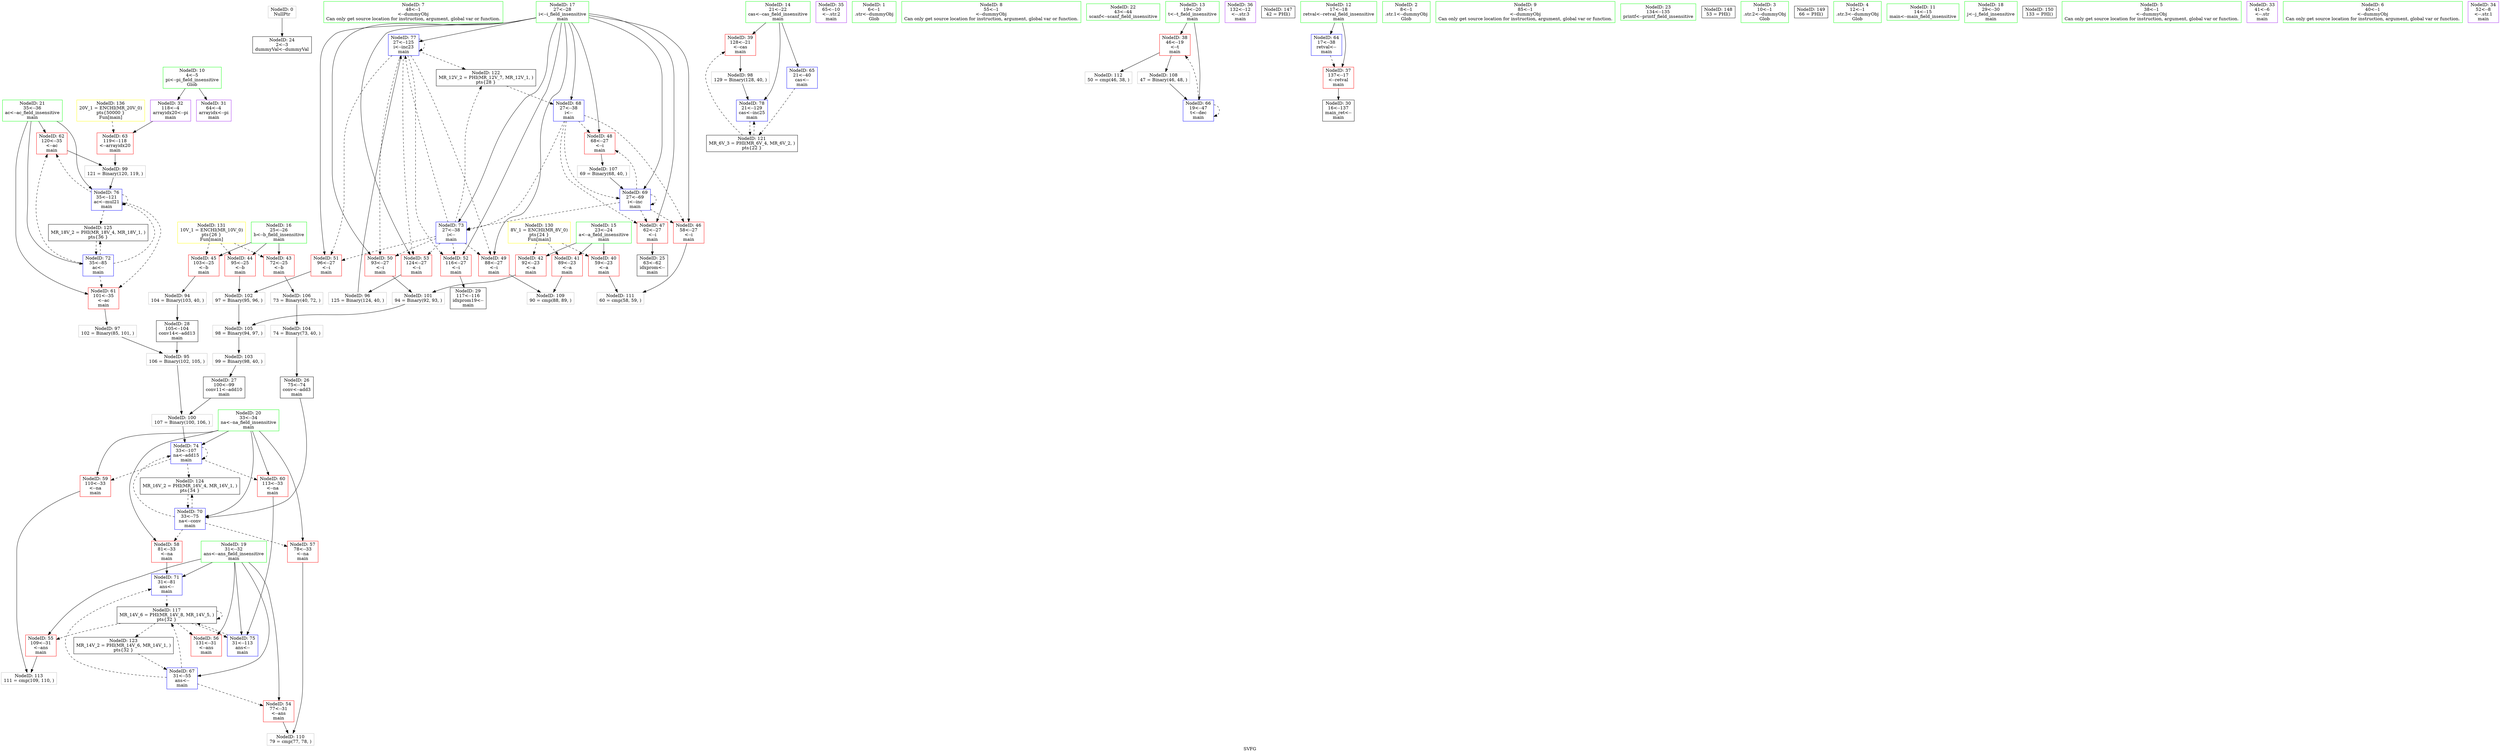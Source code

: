 digraph "SVFG" {
	label="SVFG";

	Node0x55a4801fd390 [shape=record,color=grey,label="{NodeID: 0\nNullPtr}"];
	Node0x55a4801fd390 -> Node0x55a480213240[style=solid];
	Node0x55a480212480 [shape=record,color=green,label="{NodeID: 7\n48\<--1\n\<--dummyObj\nCan only get source location for instruction, argument, global var or function.}"];
	Node0x55a480214830 [shape=record,color=grey,label="{NodeID: 97\n102 = Binary(85, 101, )\n}"];
	Node0x55a480214830 -> Node0x55a480217be0[style=solid];
	Node0x55a480212af0 [shape=record,color=green,label="{NodeID: 14\n21\<--22\ncas\<--cas_field_insensitive\nmain\n}"];
	Node0x55a480212af0 -> Node0x55a480213ea0[style=solid];
	Node0x55a480212af0 -> Node0x55a4802163e0[style=solid];
	Node0x55a480212af0 -> Node0x55a480216e70[style=solid];
	Node0x55a480219170 [shape=record,color=grey,label="{NodeID: 104\n74 = Binary(73, 40, )\n}"];
	Node0x55a480219170 -> Node0x55a480213410[style=solid];
	Node0x55a480212fa0 [shape=record,color=green,label="{NodeID: 21\n35\<--36\nac\<--ac_field_insensitive\nmain\n}"];
	Node0x55a480212fa0 -> Node0x55a4802160a0[style=solid];
	Node0x55a480212fa0 -> Node0x55a480216170[style=solid];
	Node0x55a480212fa0 -> Node0x55a480216990[style=solid];
	Node0x55a480212fa0 -> Node0x55a480216cd0[style=solid];
	Node0x55a480219bf0 [shape=record,color=grey,label="{NodeID: 111\n60 = cmp(58, 59, )\n}"];
	Node0x55a4802135b0 [shape=record,color=black,label="{NodeID: 28\n105\<--104\nconv14\<--add13\nmain\n}"];
	Node0x55a4802135b0 -> Node0x55a480217be0[style=solid];
	Node0x55a480213b60 [shape=record,color=purple,label="{NodeID: 35\n65\<--10\n\<--.str.2\nmain\n}"];
	Node0x55a4802216f0 [shape=record,color=black,label="{NodeID: 125\nMR_18V_2 = PHI(MR_18V_4, MR_18V_1, )\npts\{36 \}\n}"];
	Node0x55a4802216f0 -> Node0x55a480216990[style=dashed];
	Node0x55a480214110 [shape=record,color=red,label="{NodeID: 42\n92\<--23\n\<--a\nmain\n}"];
	Node0x55a480214110 -> Node0x55a480218cf0[style=solid];
	Node0x55a4802156e0 [shape=record,color=red,label="{NodeID: 49\n88\<--27\n\<--i\nmain\n}"];
	Node0x55a4802156e0 -> Node0x55a4802198f0[style=solid];
	Node0x55a480215c90 [shape=record,color=red,label="{NodeID: 56\n131\<--31\n\<--ans\nmain\n}"];
	Node0x55a480216240 [shape=record,color=red,label="{NodeID: 63\n119\<--118\n\<--arrayidx20\nmain\n}"];
	Node0x55a480216240 -> Node0x55a480214b30[style=solid];
	Node0x55a4802167f0 [shape=record,color=blue,label="{NodeID: 70\n33\<--75\nna\<--conv\nmain\n}"];
	Node0x55a4802167f0 -> Node0x55a480215d60[style=dashed];
	Node0x55a4802167f0 -> Node0x55a480215e30[style=dashed];
	Node0x55a4802167f0 -> Node0x55a480216b30[style=dashed];
	Node0x55a4802167f0 -> Node0x55a4802211f0[style=dashed];
	Node0x55a480216da0 [shape=record,color=blue,label="{NodeID: 77\n27\<--125\ni\<--inc23\nmain\n}"];
	Node0x55a480216da0 -> Node0x55a4802156e0[style=dashed];
	Node0x55a480216da0 -> Node0x55a4802157b0[style=dashed];
	Node0x55a480216da0 -> Node0x55a480215880[style=dashed];
	Node0x55a480216da0 -> Node0x55a480215950[style=dashed];
	Node0x55a480216da0 -> Node0x55a480215a20[style=dashed];
	Node0x55a480216da0 -> Node0x55a480216da0[style=dashed];
	Node0x55a480216da0 -> Node0x55a4802207f0[style=dashed];
	Node0x55a4801fc5e0 [shape=record,color=green,label="{NodeID: 1\n6\<--1\n.str\<--dummyObj\nGlob }"];
	Node0x55a480212510 [shape=record,color=green,label="{NodeID: 8\n55\<--1\n\<--dummyObj\nCan only get source location for instruction, argument, global var or function.}"];
	Node0x55a4802149b0 [shape=record,color=grey,label="{NodeID: 98\n129 = Binary(128, 40, )\n}"];
	Node0x55a4802149b0 -> Node0x55a480216e70[style=solid];
	Node0x55a480212b80 [shape=record,color=green,label="{NodeID: 15\n23\<--24\na\<--a_field_insensitive\nmain\n}"];
	Node0x55a480212b80 -> Node0x55a480213f70[style=solid];
	Node0x55a480212b80 -> Node0x55a480214040[style=solid];
	Node0x55a480212b80 -> Node0x55a480214110[style=solid];
	Node0x55a4802192f0 [shape=record,color=grey,label="{NodeID: 105\n98 = Binary(94, 97, )\n}"];
	Node0x55a4802192f0 -> Node0x55a480218ff0[style=solid];
	Node0x55a480213070 [shape=record,color=green,label="{NodeID: 22\n43\<--44\nscanf\<--scanf_field_insensitive\n}"];
	Node0x55a480219d70 [shape=record,color=grey,label="{NodeID: 112\n50 = cmp(46, 38, )\n}"];
	Node0x55a480213680 [shape=record,color=black,label="{NodeID: 29\n117\<--116\nidxprom19\<--\nmain\n}"];
	Node0x55a480213c30 [shape=record,color=purple,label="{NodeID: 36\n132\<--12\n\<--.str.3\nmain\n}"];
	Node0x55a4802141e0 [shape=record,color=red,label="{NodeID: 43\n72\<--25\n\<--b\nmain\n}"];
	Node0x55a4802141e0 -> Node0x55a480219470[style=solid];
	Node0x55a4802157b0 [shape=record,color=red,label="{NodeID: 50\n93\<--27\n\<--i\nmain\n}"];
	Node0x55a4802157b0 -> Node0x55a480218cf0[style=solid];
	Node0x55a480215d60 [shape=record,color=red,label="{NodeID: 57\n78\<--33\n\<--na\nmain\n}"];
	Node0x55a480215d60 -> Node0x55a480219a70[style=solid];
	Node0x55a4800b1ba0 [shape=record,color=black,label="{NodeID: 147\n42 = PHI()\n}"];
	Node0x55a480216310 [shape=record,color=blue,label="{NodeID: 64\n17\<--38\nretval\<--\nmain\n}"];
	Node0x55a480216310 -> Node0x55a480213d00[style=dashed];
	Node0x55a4802168c0 [shape=record,color=blue,label="{NodeID: 71\n31\<--81\nans\<--\nmain\n}"];
	Node0x55a4802168c0 -> Node0x55a48021eef0[style=dashed];
	Node0x55a480216e70 [shape=record,color=blue,label="{NodeID: 78\n21\<--129\ncas\<--inc25\nmain\n}"];
	Node0x55a480216e70 -> Node0x55a4802202f0[style=dashed];
	Node0x55a4801fc100 [shape=record,color=green,label="{NodeID: 2\n8\<--1\n.str.1\<--dummyObj\nGlob }"];
	Node0x55a4802125a0 [shape=record,color=green,label="{NodeID: 9\n85\<--1\n\<--dummyObj\nCan only get source location for instruction, argument, global var or function.}"];
	Node0x55a480214b30 [shape=record,color=grey,label="{NodeID: 99\n121 = Binary(120, 119, )\n}"];
	Node0x55a480214b30 -> Node0x55a480216cd0[style=solid];
	Node0x55a480212c10 [shape=record,color=green,label="{NodeID: 16\n25\<--26\nb\<--b_field_insensitive\nmain\n}"];
	Node0x55a480212c10 -> Node0x55a4802141e0[style=solid];
	Node0x55a480212c10 -> Node0x55a4802142b0[style=solid];
	Node0x55a480212c10 -> Node0x55a480214380[style=solid];
	Node0x55a480219470 [shape=record,color=grey,label="{NodeID: 106\n73 = Binary(40, 72, )\n}"];
	Node0x55a480219470 -> Node0x55a480219170[style=solid];
	Node0x55a480213140 [shape=record,color=green,label="{NodeID: 23\n134\<--135\nprintf\<--printf_field_insensitive\n}"];
	Node0x55a480219ef0 [shape=record,color=grey,label="{NodeID: 113\n111 = cmp(109, 110, )\n}"];
	Node0x55a480213750 [shape=record,color=black,label="{NodeID: 30\n16\<--137\nmain_ret\<--\nmain\n}"];
	Node0x55a480213d00 [shape=record,color=red,label="{NodeID: 37\n137\<--17\n\<--retval\nmain\n}"];
	Node0x55a480213d00 -> Node0x55a480213750[style=solid];
	Node0x55a4802142b0 [shape=record,color=red,label="{NodeID: 44\n95\<--25\n\<--b\nmain\n}"];
	Node0x55a4802142b0 -> Node0x55a480218e70[style=solid];
	Node0x55a480215880 [shape=record,color=red,label="{NodeID: 51\n96\<--27\n\<--i\nmain\n}"];
	Node0x55a480215880 -> Node0x55a480218e70[style=solid];
	Node0x55a480215e30 [shape=record,color=red,label="{NodeID: 58\n81\<--33\n\<--na\nmain\n}"];
	Node0x55a480215e30 -> Node0x55a4802168c0[style=solid];
	Node0x55a4800b56d0 [shape=record,color=black,label="{NodeID: 148\n53 = PHI()\n}"];
	Node0x55a4802163e0 [shape=record,color=blue,label="{NodeID: 65\n21\<--40\ncas\<--\nmain\n}"];
	Node0x55a4802163e0 -> Node0x55a4802202f0[style=dashed];
	Node0x55a480216990 [shape=record,color=blue,label="{NodeID: 72\n35\<--85\nac\<--\nmain\n}"];
	Node0x55a480216990 -> Node0x55a4802160a0[style=dashed];
	Node0x55a480216990 -> Node0x55a480216170[style=dashed];
	Node0x55a480216990 -> Node0x55a480216cd0[style=dashed];
	Node0x55a480216990 -> Node0x55a4802216f0[style=dashed];
	Node0x55a480212140 [shape=record,color=green,label="{NodeID: 3\n10\<--1\n.str.2\<--dummyObj\nGlob }"];
	Node0x55a4801fc6d0 [shape=record,color=green,label="{NodeID: 10\n4\<--5\npi\<--pi_field_insensitive\nGlob }"];
	Node0x55a4801fc6d0 -> Node0x55a480213820[style=solid];
	Node0x55a4801fc6d0 -> Node0x55a4802138f0[style=solid];
	Node0x55a480214cb0 [shape=record,color=grey,label="{NodeID: 100\n107 = Binary(100, 106, )\n}"];
	Node0x55a480214cb0 -> Node0x55a480216b30[style=solid];
	Node0x55a480212ca0 [shape=record,color=green,label="{NodeID: 17\n27\<--28\ni\<--i_field_insensitive\nmain\n}"];
	Node0x55a480212ca0 -> Node0x55a480214450[style=solid];
	Node0x55a480212ca0 -> Node0x55a480214520[style=solid];
	Node0x55a480212ca0 -> Node0x55a480215610[style=solid];
	Node0x55a480212ca0 -> Node0x55a4802156e0[style=solid];
	Node0x55a480212ca0 -> Node0x55a4802157b0[style=solid];
	Node0x55a480212ca0 -> Node0x55a480215880[style=solid];
	Node0x55a480212ca0 -> Node0x55a480215950[style=solid];
	Node0x55a480212ca0 -> Node0x55a480215a20[style=solid];
	Node0x55a480212ca0 -> Node0x55a480216650[style=solid];
	Node0x55a480212ca0 -> Node0x55a480216720[style=solid];
	Node0x55a480212ca0 -> Node0x55a480216a60[style=solid];
	Node0x55a480212ca0 -> Node0x55a480216da0[style=solid];
	Node0x55a4802195f0 [shape=record,color=grey,label="{NodeID: 107\n69 = Binary(68, 40, )\n}"];
	Node0x55a4802195f0 -> Node0x55a480216720[style=solid];
	Node0x55a480213240 [shape=record,color=black,label="{NodeID: 24\n2\<--3\ndummyVal\<--dummyVal\n}"];
	Node0x55a480213820 [shape=record,color=purple,label="{NodeID: 31\n64\<--4\narrayidx\<--pi\nmain\n}"];
	Node0x55a4802202f0 [shape=record,color=black,label="{NodeID: 121\nMR_6V_3 = PHI(MR_6V_4, MR_6V_2, )\npts\{22 \}\n}"];
	Node0x55a4802202f0 -> Node0x55a480213ea0[style=dashed];
	Node0x55a4802202f0 -> Node0x55a480216e70[style=dashed];
	Node0x55a480213dd0 [shape=record,color=red,label="{NodeID: 38\n46\<--19\n\<--t\nmain\n}"];
	Node0x55a480213dd0 -> Node0x55a480219770[style=solid];
	Node0x55a480213dd0 -> Node0x55a480219d70[style=solid];
	Node0x55a480214380 [shape=record,color=red,label="{NodeID: 45\n103\<--25\n\<--b\nmain\n}"];
	Node0x55a480214380 -> Node0x55a480217a60[style=solid];
	Node0x55a480215950 [shape=record,color=red,label="{NodeID: 52\n116\<--27\n\<--i\nmain\n}"];
	Node0x55a480215950 -> Node0x55a480213680[style=solid];
	Node0x55a480215f00 [shape=record,color=red,label="{NodeID: 59\n110\<--33\n\<--na\nmain\n}"];
	Node0x55a480215f00 -> Node0x55a480219ef0[style=solid];
	Node0x55a48022a240 [shape=record,color=black,label="{NodeID: 149\n66 = PHI()\n}"];
	Node0x55a4802164b0 [shape=record,color=blue,label="{NodeID: 66\n19\<--47\nt\<--dec\nmain\n}"];
	Node0x55a4802164b0 -> Node0x55a480213dd0[style=dashed];
	Node0x55a4802164b0 -> Node0x55a4802164b0[style=dashed];
	Node0x55a480216a60 [shape=record,color=blue,label="{NodeID: 73\n27\<--38\ni\<--\nmain\n}"];
	Node0x55a480216a60 -> Node0x55a4802156e0[style=dashed];
	Node0x55a480216a60 -> Node0x55a4802157b0[style=dashed];
	Node0x55a480216a60 -> Node0x55a480215880[style=dashed];
	Node0x55a480216a60 -> Node0x55a480215950[style=dashed];
	Node0x55a480216a60 -> Node0x55a480215a20[style=dashed];
	Node0x55a480216a60 -> Node0x55a480216da0[style=dashed];
	Node0x55a480216a60 -> Node0x55a4802207f0[style=dashed];
	Node0x55a4802121d0 [shape=record,color=green,label="{NodeID: 4\n12\<--1\n.str.3\<--dummyObj\nGlob }"];
	Node0x55a480217a60 [shape=record,color=grey,label="{NodeID: 94\n104 = Binary(103, 40, )\n}"];
	Node0x55a480217a60 -> Node0x55a4802135b0[style=solid];
	Node0x55a4801fc7d0 [shape=record,color=green,label="{NodeID: 11\n14\<--15\nmain\<--main_field_insensitive\n}"];
	Node0x55a480218cf0 [shape=record,color=grey,label="{NodeID: 101\n94 = Binary(92, 93, )\n}"];
	Node0x55a480218cf0 -> Node0x55a4802192f0[style=solid];
	Node0x55a480212d30 [shape=record,color=green,label="{NodeID: 18\n29\<--30\nj\<--j_field_insensitive\nmain\n}"];
	Node0x55a480219770 [shape=record,color=grey,label="{NodeID: 108\n47 = Binary(46, 48, )\n}"];
	Node0x55a480219770 -> Node0x55a4802164b0[style=solid];
	Node0x55a480213340 [shape=record,color=black,label="{NodeID: 25\n63\<--62\nidxprom\<--\nmain\n}"];
	Node0x55a4802138f0 [shape=record,color=purple,label="{NodeID: 32\n118\<--4\narrayidx20\<--pi\nmain\n}"];
	Node0x55a4802138f0 -> Node0x55a480216240[style=solid];
	Node0x55a4802207f0 [shape=record,color=black,label="{NodeID: 122\nMR_12V_2 = PHI(MR_12V_7, MR_12V_1, )\npts\{28 \}\n}"];
	Node0x55a4802207f0 -> Node0x55a480216650[style=dashed];
	Node0x55a480213ea0 [shape=record,color=red,label="{NodeID: 39\n128\<--21\n\<--cas\nmain\n}"];
	Node0x55a480213ea0 -> Node0x55a4802149b0[style=solid];
	Node0x55a480214450 [shape=record,color=red,label="{NodeID: 46\n58\<--27\n\<--i\nmain\n}"];
	Node0x55a480214450 -> Node0x55a480219bf0[style=solid];
	Node0x55a480223340 [shape=record,color=yellow,style=double,label="{NodeID: 136\n20V_1 = ENCHI(MR_20V_0)\npts\{50000 \}\nFun[main]}"];
	Node0x55a480223340 -> Node0x55a480216240[style=dashed];
	Node0x55a480215a20 [shape=record,color=red,label="{NodeID: 53\n124\<--27\n\<--i\nmain\n}"];
	Node0x55a480215a20 -> Node0x55a4802146b0[style=solid];
	Node0x55a480215fd0 [shape=record,color=red,label="{NodeID: 60\n113\<--33\n\<--na\nmain\n}"];
	Node0x55a480215fd0 -> Node0x55a480216c00[style=solid];
	Node0x55a48022a340 [shape=record,color=black,label="{NodeID: 150\n133 = PHI()\n}"];
	Node0x55a480216580 [shape=record,color=blue,label="{NodeID: 67\n31\<--55\nans\<--\nmain\n}"];
	Node0x55a480216580 -> Node0x55a480215af0[style=dashed];
	Node0x55a480216580 -> Node0x55a4802168c0[style=dashed];
	Node0x55a480216580 -> Node0x55a48021eef0[style=dashed];
	Node0x55a480216b30 [shape=record,color=blue,label="{NodeID: 74\n33\<--107\nna\<--add15\nmain\n}"];
	Node0x55a480216b30 -> Node0x55a480215f00[style=dashed];
	Node0x55a480216b30 -> Node0x55a480215fd0[style=dashed];
	Node0x55a480216b30 -> Node0x55a480216b30[style=dashed];
	Node0x55a480216b30 -> Node0x55a4802211f0[style=dashed];
	Node0x55a4801fc250 [shape=record,color=green,label="{NodeID: 5\n38\<--1\n\<--dummyObj\nCan only get source location for instruction, argument, global var or function.}"];
	Node0x55a480217be0 [shape=record,color=grey,label="{NodeID: 95\n106 = Binary(102, 105, )\n}"];
	Node0x55a480217be0 -> Node0x55a480214cb0[style=solid];
	Node0x55a4801fc8d0 [shape=record,color=green,label="{NodeID: 12\n17\<--18\nretval\<--retval_field_insensitive\nmain\n}"];
	Node0x55a4801fc8d0 -> Node0x55a480213d00[style=solid];
	Node0x55a4801fc8d0 -> Node0x55a480216310[style=solid];
	Node0x55a480218e70 [shape=record,color=grey,label="{NodeID: 102\n97 = Binary(95, 96, )\n}"];
	Node0x55a480218e70 -> Node0x55a4802192f0[style=solid];
	Node0x55a480212e00 [shape=record,color=green,label="{NodeID: 19\n31\<--32\nans\<--ans_field_insensitive\nmain\n}"];
	Node0x55a480212e00 -> Node0x55a480215af0[style=solid];
	Node0x55a480212e00 -> Node0x55a480215bc0[style=solid];
	Node0x55a480212e00 -> Node0x55a480215c90[style=solid];
	Node0x55a480212e00 -> Node0x55a480216580[style=solid];
	Node0x55a480212e00 -> Node0x55a4802168c0[style=solid];
	Node0x55a480212e00 -> Node0x55a480216c00[style=solid];
	Node0x55a4802198f0 [shape=record,color=grey,label="{NodeID: 109\n90 = cmp(88, 89, )\n}"];
	Node0x55a480213410 [shape=record,color=black,label="{NodeID: 26\n75\<--74\nconv\<--add3\nmain\n}"];
	Node0x55a480213410 -> Node0x55a4802167f0[style=solid];
	Node0x55a4802139c0 [shape=record,color=purple,label="{NodeID: 33\n41\<--6\n\<--.str\nmain\n}"];
	Node0x55a480220cf0 [shape=record,color=black,label="{NodeID: 123\nMR_14V_2 = PHI(MR_14V_6, MR_14V_1, )\npts\{32 \}\n}"];
	Node0x55a480220cf0 -> Node0x55a480216580[style=dashed];
	Node0x55a480213f70 [shape=record,color=red,label="{NodeID: 40\n59\<--23\n\<--a\nmain\n}"];
	Node0x55a480213f70 -> Node0x55a480219bf0[style=solid];
	Node0x55a480222e00 [shape=record,color=yellow,style=double,label="{NodeID: 130\n8V_1 = ENCHI(MR_8V_0)\npts\{24 \}\nFun[main]}"];
	Node0x55a480222e00 -> Node0x55a480213f70[style=dashed];
	Node0x55a480222e00 -> Node0x55a480214040[style=dashed];
	Node0x55a480222e00 -> Node0x55a480214110[style=dashed];
	Node0x55a480214520 [shape=record,color=red,label="{NodeID: 47\n62\<--27\n\<--i\nmain\n}"];
	Node0x55a480214520 -> Node0x55a480213340[style=solid];
	Node0x55a480215af0 [shape=record,color=red,label="{NodeID: 54\n77\<--31\n\<--ans\nmain\n}"];
	Node0x55a480215af0 -> Node0x55a480219a70[style=solid];
	Node0x55a4802160a0 [shape=record,color=red,label="{NodeID: 61\n101\<--35\n\<--ac\nmain\n}"];
	Node0x55a4802160a0 -> Node0x55a480214830[style=solid];
	Node0x55a480216650 [shape=record,color=blue,label="{NodeID: 68\n27\<--38\ni\<--\nmain\n}"];
	Node0x55a480216650 -> Node0x55a480214450[style=dashed];
	Node0x55a480216650 -> Node0x55a480214520[style=dashed];
	Node0x55a480216650 -> Node0x55a480215610[style=dashed];
	Node0x55a480216650 -> Node0x55a480216720[style=dashed];
	Node0x55a480216650 -> Node0x55a480216a60[style=dashed];
	Node0x55a480216c00 [shape=record,color=blue,label="{NodeID: 75\n31\<--113\nans\<--\nmain\n}"];
	Node0x55a480216c00 -> Node0x55a48021eef0[style=dashed];
	Node0x55a4801fc2e0 [shape=record,color=green,label="{NodeID: 6\n40\<--1\n\<--dummyObj\nCan only get source location for instruction, argument, global var or function.}"];
	Node0x55a4802146b0 [shape=record,color=grey,label="{NodeID: 96\n125 = Binary(124, 40, )\n}"];
	Node0x55a4802146b0 -> Node0x55a480216da0[style=solid];
	Node0x55a480212a60 [shape=record,color=green,label="{NodeID: 13\n19\<--20\nt\<--t_field_insensitive\nmain\n}"];
	Node0x55a480212a60 -> Node0x55a480213dd0[style=solid];
	Node0x55a480212a60 -> Node0x55a4802164b0[style=solid];
	Node0x55a480218ff0 [shape=record,color=grey,label="{NodeID: 103\n99 = Binary(98, 40, )\n}"];
	Node0x55a480218ff0 -> Node0x55a4802134e0[style=solid];
	Node0x55a480212ed0 [shape=record,color=green,label="{NodeID: 20\n33\<--34\nna\<--na_field_insensitive\nmain\n}"];
	Node0x55a480212ed0 -> Node0x55a480215d60[style=solid];
	Node0x55a480212ed0 -> Node0x55a480215e30[style=solid];
	Node0x55a480212ed0 -> Node0x55a480215f00[style=solid];
	Node0x55a480212ed0 -> Node0x55a480215fd0[style=solid];
	Node0x55a480212ed0 -> Node0x55a4802167f0[style=solid];
	Node0x55a480212ed0 -> Node0x55a480216b30[style=solid];
	Node0x55a480219a70 [shape=record,color=grey,label="{NodeID: 110\n79 = cmp(77, 78, )\n}"];
	Node0x55a4802134e0 [shape=record,color=black,label="{NodeID: 27\n100\<--99\nconv11\<--add10\nmain\n}"];
	Node0x55a4802134e0 -> Node0x55a480214cb0[style=solid];
	Node0x55a48021eef0 [shape=record,color=black,label="{NodeID: 117\nMR_14V_6 = PHI(MR_14V_8, MR_14V_5, )\npts\{32 \}\n}"];
	Node0x55a48021eef0 -> Node0x55a480215bc0[style=dashed];
	Node0x55a48021eef0 -> Node0x55a480215c90[style=dashed];
	Node0x55a48021eef0 -> Node0x55a480216c00[style=dashed];
	Node0x55a48021eef0 -> Node0x55a48021eef0[style=dashed];
	Node0x55a48021eef0 -> Node0x55a480220cf0[style=dashed];
	Node0x55a480213a90 [shape=record,color=purple,label="{NodeID: 34\n52\<--8\n\<--.str.1\nmain\n}"];
	Node0x55a4802211f0 [shape=record,color=black,label="{NodeID: 124\nMR_16V_2 = PHI(MR_16V_4, MR_16V_1, )\npts\{34 \}\n}"];
	Node0x55a4802211f0 -> Node0x55a4802167f0[style=dashed];
	Node0x55a480214040 [shape=record,color=red,label="{NodeID: 41\n89\<--23\n\<--a\nmain\n}"];
	Node0x55a480214040 -> Node0x55a4802198f0[style=solid];
	Node0x55a480222ee0 [shape=record,color=yellow,style=double,label="{NodeID: 131\n10V_1 = ENCHI(MR_10V_0)\npts\{26 \}\nFun[main]}"];
	Node0x55a480222ee0 -> Node0x55a4802141e0[style=dashed];
	Node0x55a480222ee0 -> Node0x55a4802142b0[style=dashed];
	Node0x55a480222ee0 -> Node0x55a480214380[style=dashed];
	Node0x55a480215610 [shape=record,color=red,label="{NodeID: 48\n68\<--27\n\<--i\nmain\n}"];
	Node0x55a480215610 -> Node0x55a4802195f0[style=solid];
	Node0x55a480215bc0 [shape=record,color=red,label="{NodeID: 55\n109\<--31\n\<--ans\nmain\n}"];
	Node0x55a480215bc0 -> Node0x55a480219ef0[style=solid];
	Node0x55a480216170 [shape=record,color=red,label="{NodeID: 62\n120\<--35\n\<--ac\nmain\n}"];
	Node0x55a480216170 -> Node0x55a480214b30[style=solid];
	Node0x55a480216720 [shape=record,color=blue,label="{NodeID: 69\n27\<--69\ni\<--inc\nmain\n}"];
	Node0x55a480216720 -> Node0x55a480214450[style=dashed];
	Node0x55a480216720 -> Node0x55a480214520[style=dashed];
	Node0x55a480216720 -> Node0x55a480215610[style=dashed];
	Node0x55a480216720 -> Node0x55a480216720[style=dashed];
	Node0x55a480216720 -> Node0x55a480216a60[style=dashed];
	Node0x55a480216cd0 [shape=record,color=blue,label="{NodeID: 76\n35\<--121\nac\<--mul21\nmain\n}"];
	Node0x55a480216cd0 -> Node0x55a4802160a0[style=dashed];
	Node0x55a480216cd0 -> Node0x55a480216170[style=dashed];
	Node0x55a480216cd0 -> Node0x55a480216cd0[style=dashed];
	Node0x55a480216cd0 -> Node0x55a4802216f0[style=dashed];
}
